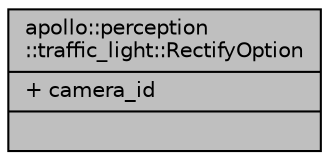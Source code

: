 digraph "apollo::perception::traffic_light::RectifyOption"
{
  edge [fontname="Helvetica",fontsize="10",labelfontname="Helvetica",labelfontsize="10"];
  node [fontname="Helvetica",fontsize="10",shape=record];
  Node1 [label="{apollo::perception\l::traffic_light::RectifyOption\n|+ camera_id\l|}",height=0.2,width=0.4,color="black", fillcolor="grey75", style="filled" fontcolor="black"];
}
